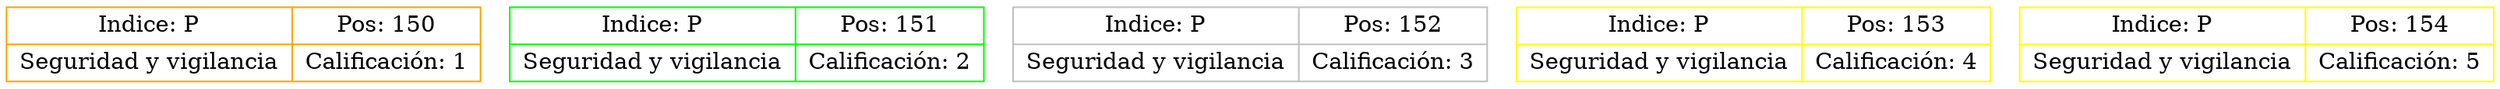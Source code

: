 digraph Daniel30{
node[shape=record];
node150[color=orange, fillcolor=pink, label="{Indice: P|Seguridad y vigilancia}|{Pos: 150|Calificación: 1}"];
node151[color=green, fillcolor=blue, label="{Indice: P|Seguridad y vigilancia}|{Pos: 151|Calificación: 2}"];
node152[color=gray, fillcolor=brown, label="{Indice: P|Seguridad y vigilancia}|{Pos: 152|Calificación: 3}"];
node153[color=yellow, fillcolor=gray, label="{Indice: P|Seguridad y vigilancia}|{Pos: 153|Calificación: 4}"];
node154[color=yellow, fillcolor=brown, label="{Indice: P|Seguridad y vigilancia}|{Pos: 154|Calificación: 5}"];
}